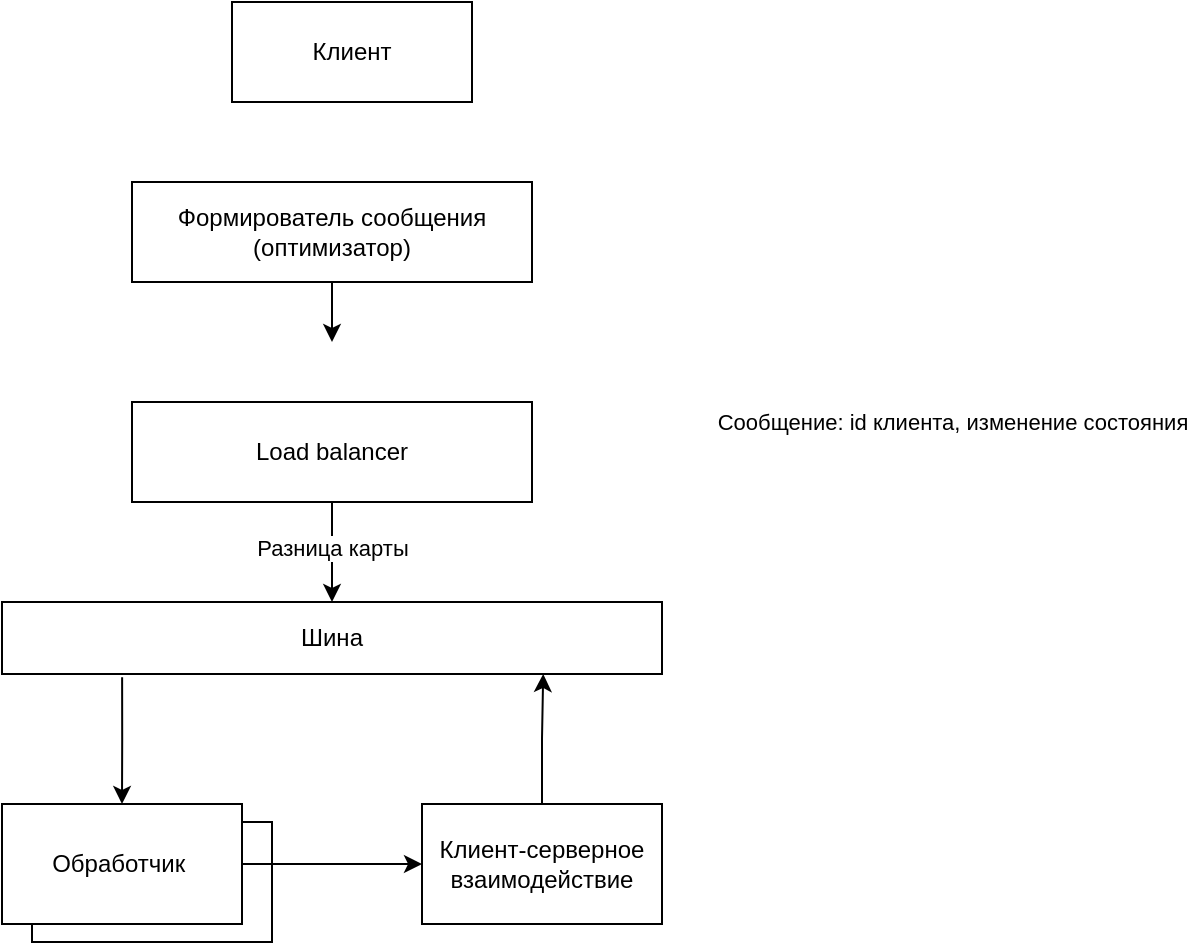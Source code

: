 <mxfile version="20.8.23" type="github">
  <diagram name="Страница 1" id="cHg1xsSfFfxs4tMhdqB8">
    <mxGraphModel dx="989" dy="654" grid="1" gridSize="10" guides="1" tooltips="1" connect="1" arrows="1" fold="1" page="1" pageScale="1" pageWidth="1169" pageHeight="827" math="0" shadow="0">
      <root>
        <mxCell id="0" />
        <mxCell id="1" parent="0" />
        <mxCell id="NdkZ7NG9v4w4pcFVTmxC-12" value="" style="rounded=0;whiteSpace=wrap;html=1;" parent="1" vertex="1">
          <mxGeometry x="410" y="460" width="120" height="60" as="geometry" />
        </mxCell>
        <mxCell id="NdkZ7NG9v4w4pcFVTmxC-1" value="Клиент" style="rounded=0;whiteSpace=wrap;html=1;" parent="1" vertex="1">
          <mxGeometry x="510" y="50" width="120" height="50" as="geometry" />
        </mxCell>
        <mxCell id="NdkZ7NG9v4w4pcFVTmxC-11" style="edgeStyle=orthogonalEdgeStyle;rounded=0;orthogonalLoop=1;jettySize=auto;html=1;" parent="1" source="NdkZ7NG9v4w4pcFVTmxC-2" target="NdkZ7NG9v4w4pcFVTmxC-4" edge="1">
          <mxGeometry relative="1" as="geometry" />
        </mxCell>
        <mxCell id="UsyGeMgkiecDtRh9sY03-1" style="edgeStyle=orthogonalEdgeStyle;rounded=0;orthogonalLoop=1;jettySize=auto;html=1;exitX=0.182;exitY=1.044;exitDx=0;exitDy=0;exitPerimeter=0;" edge="1" parent="1" source="NdkZ7NG9v4w4pcFVTmxC-5" target="NdkZ7NG9v4w4pcFVTmxC-2">
          <mxGeometry relative="1" as="geometry" />
        </mxCell>
        <mxCell id="NdkZ7NG9v4w4pcFVTmxC-2" value="Обработчик&amp;nbsp;" style="rounded=0;whiteSpace=wrap;html=1;" parent="1" vertex="1">
          <mxGeometry x="395" y="451" width="120" height="60" as="geometry" />
        </mxCell>
        <mxCell id="UsyGeMgkiecDtRh9sY03-4" style="edgeStyle=orthogonalEdgeStyle;rounded=0;orthogonalLoop=1;jettySize=auto;html=1;entryX=0.82;entryY=1;entryDx=0;entryDy=0;entryPerimeter=0;" edge="1" parent="1" source="NdkZ7NG9v4w4pcFVTmxC-4" target="NdkZ7NG9v4w4pcFVTmxC-5">
          <mxGeometry relative="1" as="geometry" />
        </mxCell>
        <mxCell id="NdkZ7NG9v4w4pcFVTmxC-4" value="Клиент-серверное взаимодействие" style="rounded=0;whiteSpace=wrap;html=1;" parent="1" vertex="1">
          <mxGeometry x="605" y="451" width="120" height="60" as="geometry" />
        </mxCell>
        <mxCell id="NdkZ7NG9v4w4pcFVTmxC-5" value="Шина" style="rounded=0;whiteSpace=wrap;html=1;" parent="1" vertex="1">
          <mxGeometry x="395" y="350" width="330" height="36" as="geometry" />
        </mxCell>
        <mxCell id="UsyGeMgkiecDtRh9sY03-3" style="edgeStyle=orthogonalEdgeStyle;rounded=0;orthogonalLoop=1;jettySize=auto;html=1;entryX=0.5;entryY=0;entryDx=0;entryDy=0;" edge="1" parent="1" source="NdkZ7NG9v4w4pcFVTmxC-6" target="NdkZ7NG9v4w4pcFVTmxC-5">
          <mxGeometry relative="1" as="geometry" />
        </mxCell>
        <mxCell id="UsyGeMgkiecDtRh9sY03-5" value="Разница карты" style="edgeLabel;html=1;align=center;verticalAlign=middle;resizable=0;points=[];" vertex="1" connectable="0" parent="UsyGeMgkiecDtRh9sY03-3">
          <mxGeometry x="-0.08" relative="1" as="geometry">
            <mxPoint as="offset" />
          </mxGeometry>
        </mxCell>
        <mxCell id="NdkZ7NG9v4w4pcFVTmxC-6" value="Load balancer" style="rounded=0;whiteSpace=wrap;html=1;" parent="1" vertex="1">
          <mxGeometry x="460" y="250" width="200" height="50" as="geometry" />
        </mxCell>
        <mxCell id="UsyGeMgkiecDtRh9sY03-8" style="edgeStyle=orthogonalEdgeStyle;rounded=0;orthogonalLoop=1;jettySize=auto;html=1;" edge="1" parent="1" source="UsyGeMgkiecDtRh9sY03-7">
          <mxGeometry relative="1" as="geometry">
            <mxPoint x="560" y="220" as="targetPoint" />
          </mxGeometry>
        </mxCell>
        <mxCell id="UsyGeMgkiecDtRh9sY03-7" value="Формирователь сообщения (оптимизатор)" style="rounded=0;whiteSpace=wrap;html=1;" vertex="1" parent="1">
          <mxGeometry x="460" y="140" width="200" height="50" as="geometry" />
        </mxCell>
        <mxCell id="UsyGeMgkiecDtRh9sY03-9" value="Сообщение: id клиента, изменение состояния" style="edgeLabel;html=1;align=center;verticalAlign=middle;resizable=0;points=[];" vertex="1" connectable="0" parent="1">
          <mxGeometry x="870.0" y="259.999" as="geometry" />
        </mxCell>
      </root>
    </mxGraphModel>
  </diagram>
</mxfile>
